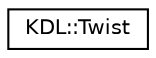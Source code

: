 digraph G
{
  edge [fontname="Helvetica",fontsize="10",labelfontname="Helvetica",labelfontsize="10"];
  node [fontname="Helvetica",fontsize="10",shape=record];
  rankdir=LR;
  Node1 [label="KDL::Twist",height=0.2,width=0.4,color="black", fillcolor="white", style="filled",URL="$d8/d2c/classKDL_1_1Twist.html",tooltip="represents both translational and rotational velocities."];
}
